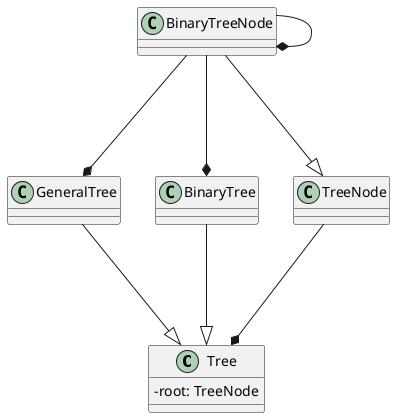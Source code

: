 @startuml C6
'https://plantuml.com/sequence-diagram
skinparam classAttributeIconSize 0

class Tree{
- root: TreeNode
}
class GeneralTree{}
class BinaryTree{}
class BinaryTreeNode{}
class TreeNode{}

TreeNode ---* Tree
GeneralTree ---|> Tree
BinaryTree ---|> Tree
BinaryTreeNode ---* GeneralTree
BinaryTreeNode ---* BinaryTree
BinaryTreeNode ---* BinaryTreeNode
BinaryTreeNode ---|> TreeNode
@enduml